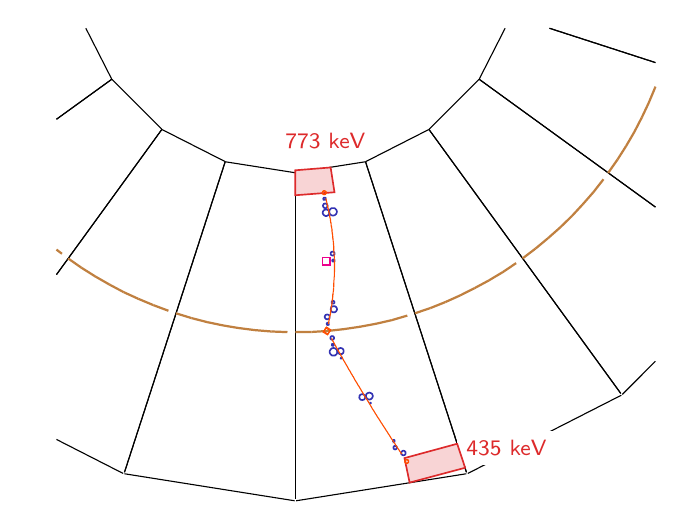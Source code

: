 \definecolor{blue}{RGB}{51,51,179}
\definecolor{red}{RGB}{221,42,43}
\definecolor{orange}{RGB}{192,128,64}

\begin{tikzpicture}[y=-1cm]
\sf
\draw[black] (5.419,18.919) -- (5.091,18.275) -- cycle;
\draw[black] (6.056,19.558) -- (5.423,18.925) -- cycle;
\draw[black] (5.423,18.921) -- (4.718,19.431);
\draw[black] (5.423,18.921) -- (4.718,19.431);
\draw[black] (6.858,19.967) -- (6.06,19.562) -- cycle;
\draw[black] (5.565,23.929) -- (4.718,23.497) -- cycle;
\draw[black] (6.058,19.558) -- (4.718,21.404);
\draw[black] (6.058,19.558) -- (4.718,21.404);
\draw[black] (7.749,20.11) -- (6.864,19.971) -- cycle;
\draw[black] (7.743,24.276) -- (5.582,23.933) -- cycle;
\draw[black] (6.862,19.967) -- (5.582,23.914);
\draw[black] (6.862,19.967) -- (5.582,23.914);
\draw[black] (8.64,19.971) -- (7.755,20.11) -- cycle;
\draw[black] (9.923,23.933) -- (7.762,24.276) -- cycle;
\draw[black] (7.751,20.108) -- (7.751,24.257);
\draw[black] (7.751,20.108) -- (7.751,24.257);
\draw[black] (9.445,19.562) -- (8.649,19.967) -- cycle;
\draw[black] (11.891,22.936) -- (9.942,23.929) -- cycle;
\draw[black] (8.642,19.967) -- (9.925,23.914);
\draw[black] (8.642,19.967) -- (9.925,23.914);
\draw[black] (10.084,18.925) -- (9.451,19.558) -- cycle;
\draw[black] (12.325,22.504) -- (11.904,22.926) -- cycle;
\draw[black] (9.447,19.558) -- (11.885,22.913);
\draw[black] (9.447,19.558) -- (11.885,22.913);
\draw[black] (10.416,18.275) -- (10.088,18.919) -- cycle;
\draw[black] (10.084,18.921) -- (12.325,20.546);
\draw[black] (10.084,18.921) -- (12.325,20.546);
\draw[black] (10.979,18.275) -- (12.325,18.711);
\draw[black] (10.979,18.275) -- (12.325,18.711);
%% source
\draw[orange,thick] (4.788,21.139) -- (4.718,21.086) -- cycle;
\draw[orange,thick] (5.036,21.317) -- (4.866,21.198) -- (5.036,21.317) -- (4.866,21.198);
\draw[orange,thick] (5.211,21.427) -- (5.036,21.317) -- cycle;
\draw[orange,thick] (5.389,21.529) -- (5.211,21.427) -- (5.389,21.529) -- (5.211,21.427);
\draw[orange,thick] (5.571,21.626) -- (5.389,21.529) -- cycle;
\draw[orange,thick] (5.757,21.711) -- (5.571,21.626) -- (5.757,21.711) -- (5.571,21.626);
\draw[orange,thick] (5.948,21.791) -- (5.757,21.711) -- cycle;
\draw[orange,thick] (6.14,21.863) -- (5.948,21.791) -- (6.14,21.863) -- (5.948,21.791);
\draw[orange,thick] (6.433,21.956) -- (6.236,21.895) -- cycle;
\draw[orange,thick] (6.632,22.007) -- (6.433,21.956) -- (6.632,22.007) -- (6.433,21.956);
\draw[orange,thick] (6.833,22.049) -- (6.632,22.007) -- cycle;
\draw[orange,thick] (7.036,22.083) -- (6.833,22.049) -- (7.036,22.083) -- (6.833,22.049);
\draw[orange,thick] (7.241,22.109) -- (7.038,22.083) -- cycle;
\draw[orange,thick] (7.446,22.126) -- (7.241,22.109) -- (7.446,22.126) -- (7.241,22.109);
\draw[orange,thick] (7.652,22.134) -- (7.446,22.126) -- cycle;
\draw[orange,thick] (7.959,22.132) -- (7.751,22.134) -- (7.959,22.132) -- (7.751,22.134);
\draw[orange,thick] (8.164,22.119) -- (7.959,22.132) -- cycle;
\draw[orange,thick] (8.369,22.096) -- (8.164,22.119) -- (8.369,22.096) -- (8.164,22.119);
\draw[orange,thick] (8.572,22.066) -- (8.369,22.096) -- cycle;
\draw[orange,thick] (8.776,22.028) -- (8.572,22.066) -- (8.776,22.028) -- (8.572,22.066);
\draw[orange,thick] (8.977,21.982) -- (8.776,22.028) -- cycle;
\draw[orange,thick] (9.174,21.924) -- (8.977,21.982) -- (9.174,21.924) -- (8.977,21.982);
\draw[orange,thick] (9.466,21.829) -- (9.271,21.895) -- cycle;
\draw[orange,thick] (9.656,21.753) -- (9.466,21.829) -- (9.656,21.753) -- (9.466,21.829);
\draw[orange,thick] (9.845,21.668) -- (9.656,21.753) -- cycle;
\draw[orange,thick] (10.029,21.575) -- (9.845,21.668) -- (10.029,21.575) -- (9.845,21.668);
\draw[orange,thick] (10.209,21.478) -- (10.029,21.575) -- cycle;
\draw[orange,thick] (10.386,21.372) -- (10.209,21.478) -- (10.386,21.372) -- (10.209,21.478);
\draw[orange,thick] (10.556,21.258) -- (10.386,21.372) -- cycle;
\draw[orange,thick] (10.801,21.074) -- (10.638,21.198) -- (10.801,21.074) -- (10.638,21.198);
\draw[orange,thick] (10.96,20.942) -- (10.801,21.074) -- cycle;
\draw[orange,thick] (11.115,20.805) -- (10.96,20.942) -- (11.115,20.805) -- (10.96,20.942);
\draw[orange,thick] (11.263,20.661) -- (11.115,20.805) -- cycle;
\draw[orange,thick] (11.402,20.511) -- (11.263,20.661) -- (11.402,20.511) -- (11.263,20.661);
\draw[orange,thick] (11.538,20.356) -- (11.402,20.511) -- cycle;
\draw[orange,thick] (11.665,20.193) -- (11.538,20.356) -- (11.665,20.193) -- (11.538,20.356);
\draw[orange,thick] (11.843,19.943) -- (11.724,20.113) -- cycle;
\draw[orange,thick] (11.953,19.77) -- (11.843,19.943) -- (11.953,19.77) -- (11.843,19.943);
\draw[orange,thick] (12.057,19.592) -- (11.953,19.77) -- cycle;
\draw[orange,thick] (12.152,19.408) -- (12.057,19.592) -- (12.152,19.408) -- (12.057,19.592);
\draw[orange,thick] (12.239,19.224) -- (12.152,19.408) -- cycle;
\draw[orange,thick] (12.319,19.033) -- (12.239,19.224) -- (12.319,19.033) -- (12.239,19.224);
\draw[orange,thick] (12.325,19.016) -- (12.319,19.033) -- cycle;

\draw[semithick,blue] (8.64,22.962) -- (8.638,22.953) -- (8.636,22.947) -- (8.634,22.94) -- (8.63,22.936) -- (8.625,22.93) -- (8.621,22.928) -- (8.615,22.926) -- (8.608,22.924) -- (8.6,22.921) -- (8.596,22.924) -- (8.587,22.926) -- (8.583,22.928) -- (8.577,22.93) -- (8.572,22.936) -- (8.568,22.94) -- (8.566,22.947) -- (8.566,22.953) -- (8.564,22.962) -- (8.566,22.966) -- (8.566,22.972) -- (8.568,22.979) -- (8.572,22.983) -- (8.577,22.989) -- (8.583,22.993) -- (8.587,22.995) -- (8.596,22.995) -- (8.6,22.998) -- (8.608,22.995) -- (8.615,22.995) -- (8.621,22.993) -- (8.625,22.989) -- (8.63,22.983) -- (8.634,22.979) -- (8.636,22.972) -- (8.638,22.966) -- cycle;
\draw[semithick,blue] (8.735,22.947) -- (8.735,22.938) -- (8.731,22.93) -- (8.729,22.924) -- (8.725,22.917) -- (8.719,22.913) -- (8.714,22.909) -- (8.706,22.907) -- (8.7,22.904) -- (8.691,22.902) -- (8.683,22.904) -- (8.676,22.907) -- (8.67,22.909) -- (8.664,22.913) -- (8.659,22.917) -- (8.653,22.924) -- (8.651,22.93) -- (8.649,22.938) -- (8.649,22.947) -- (8.649,22.953) -- (8.651,22.962) -- (8.653,22.968) -- (8.659,22.972) -- (8.664,22.979) -- (8.67,22.983) -- (8.676,22.987) -- (8.683,22.989) -- (8.691,22.989) -- (8.7,22.989) -- (8.706,22.987) -- (8.714,22.983) -- (8.719,22.979) -- (8.725,22.972) -- (8.729,22.968) -- (8.731,22.962) -- (8.735,22.953) -- cycle;
\draw[semithick,blue] (8.71,23.034) -- (8.71,23.031) -- (8.708,23.029) -- (8.706,23.029) -- (8.704,23.029) -- (8.704,23.029) -- (8.704,23.031) -- (8.702,23.031) -- (8.702,23.034) -- (8.702,23.034) -- (8.702,23.036) -- (8.704,23.036) -- (8.704,23.038) -- (8.704,23.038) -- (8.706,23.038) -- (8.708,23.038) -- (8.708,23.036) -- (8.71,23.036) -- (8.71,23.034) -- cycle;
\draw[semithick,blue] (8.136,20.441) -- (8.136,20.439) -- (8.134,20.436) -- (8.134,20.434) -- (8.134,20.43) -- (8.132,20.43) -- (8.13,20.428) -- (8.126,20.428);
\draw[semithick,blue] (8.126,20.428) -- (8.124,20.426) -- (8.122,20.426) -- (8.12,20.426) -- (8.115,20.428) -- (8.113,20.428) -- (8.111,20.43) -- (8.111,20.43) -- (8.109,20.434) -- (8.109,20.436) -- (8.107,20.439) -- (8.107,20.441) -- (8.107,20.443) -- (8.109,20.447) -- (8.109,20.449) -- (8.111,20.451) -- (8.111,20.453) -- (8.113,20.453) -- (8.115,20.455) -- (8.12,20.455) -- (8.122,20.455) -- (8.124,20.455) -- (8.126,20.455) -- (8.13,20.453) -- (8.132,20.453) -- (8.134,20.451) -- (8.134,20.449) -- (8.134,20.447) -- (8.136,20.443) -- (8.136,20.441);
\draw[semithick,blue] (8.16,20.53) -- (8.16,20.525) -- (8.158,20.519) -- (8.156,20.517) -- (8.153,20.511) -- (8.151,20.506) -- (8.145,20.506) -- (8.143,20.502) -- (8.136,20.502) -- (8.132,20.5) -- (8.126,20.502) -- (8.122,20.502) -- (8.117,20.506) -- (8.113,20.506) -- (8.111,20.511) -- (8.107,20.517) -- (8.105,20.519) -- (8.103,20.525) -- (8.103,20.53) -- (8.103,20.534) -- (8.105,20.538) -- (8.107,20.544) -- (8.111,20.546) -- (8.113,20.551) -- (8.117,20.555) -- (8.122,20.557) -- (8.126,20.559) -- (8.132,20.559) -- (8.136,20.559) -- (8.143,20.557) -- (8.145,20.555) -- (8.151,20.551) -- (8.153,20.546) -- (8.156,20.544) -- (8.158,20.538) -- (8.16,20.534) -- cycle;
\draw[semithick,blue] (8.249,21.755) -- (8.249,21.753) -- (8.247,21.749) -- (8.247,21.747) -- (8.244,21.745) -- (8.242,21.742) -- (8.24,21.74) -- (8.238,21.738) -- (8.234,21.738) -- (8.23,21.738) -- (8.227,21.738) -- (8.225,21.738) -- (8.221,21.74) -- (8.219,21.742) -- (8.217,21.745) -- (8.217,21.747) -- (8.215,21.749) -- (8.215,21.753) -- (8.215,21.755) -- (8.215,21.757) -- (8.215,21.761) -- (8.217,21.764) -- (8.217,21.766) -- (8.219,21.768) -- (8.221,21.77) -- (8.225,21.772) -- (8.227,21.772) -- (8.23,21.772) -- (8.234,21.772) -- (8.238,21.772) -- (8.24,21.77) -- (8.242,21.768) -- (8.244,21.766) -- (8.247,21.764) -- (8.247,21.761) -- (8.249,21.757);
\draw[semithick,blue] (8.249,21.757) -- (8.249,21.755);
\draw[semithick,blue] (8.183,20.618) -- (8.183,20.612) -- (8.181,20.604) -- (8.177,20.597) -- (8.175,20.591) -- (8.168,20.587) -- (8.164,20.58) -- (8.156,20.58) -- (8.149,20.576) -- (8.143,20.576) -- (8.134,20.576) -- (8.128,20.58) -- (8.122,20.58) -- (8.115,20.587) -- (8.111,20.591) -- (8.105,20.597) -- (8.103,20.604) -- (8.1,20.612) -- (8.1,20.618) -- (8.1,20.625) -- (8.103,20.633) -- (8.105,20.637) -- (8.111,20.644) -- (8.115,20.65) -- (8.122,20.652) -- (8.128,20.657) -- (8.134,20.659) -- (8.143,20.659) -- (8.149,20.659) -- (8.156,20.657) -- (8.164,20.652) -- (8.168,20.65) -- (8.175,20.644) -- (8.177,20.637) -- (8.181,20.633) -- (8.183,20.625) -- cycle;
\draw[semithick,blue] (8.28,20.606) -- (8.278,20.597) -- (8.276,20.589) -- (8.272,20.58) -- (8.268,20.576) -- (8.261,20.57) -- (8.255,20.563) -- (8.247,20.559) -- (8.24,20.559) -- (8.23,20.559) -- (8.221,20.559) -- (8.215,20.559) -- (8.206,20.563) -- (8.198,20.57) -- (8.194,20.576) -- (8.187,20.58) -- (8.185,20.589) -- (8.183,20.597) -- (8.183,20.606) -- (8.183,20.614) -- (8.185,20.623) -- (8.187,20.631) -- (8.194,20.637) -- (8.198,20.642) -- (8.206,20.648) -- (8.215,20.652) -- (8.221,20.652) -- (8.23,20.654) -- (8.24,20.652) -- (8.247,20.652) -- (8.255,20.648) -- (8.261,20.642) -- (8.268,20.637) -- (8.272,20.631) -- (8.276,20.623) -- (8.278,20.614) -- cycle;
\draw[semithick,blue] (8.251,21.137) -- (8.251,21.133) -- (8.249,21.129) -- (8.247,21.124) -- (8.244,21.12) -- (8.24,21.118) -- (8.238,21.116) -- (8.234,21.114) -- (8.23,21.114) -- (8.225,21.112) -- (8.221,21.114) -- (8.217,21.114) -- (8.213,21.116) -- (8.208,21.118) -- (8.206,21.12) -- (8.204,21.124) -- (8.202,21.129) -- (8.2,21.133) -- (8.2,21.137) -- (8.2,21.141) -- (8.202,21.145) -- (8.204,21.15) -- (8.206,21.152) -- (8.208,21.156) -- (8.213,21.158) -- (8.217,21.16);
\draw[semithick,blue] (8.217,21.16) -- (8.221,21.162) -- (8.225,21.162) -- (8.23,21.162) -- (8.234,21.16) -- (8.238,21.158) -- (8.24,21.156) -- (8.244,21.152) -- (8.247,21.15) -- (8.249,21.145) -- (8.251,21.141) -- (8.251,21.137);
\draw[semithick,blue] (8.251,21.224) -- (8.251,21.224) -- (8.251,21.222) -- (8.249,21.217) -- (8.247,21.215) -- (8.244,21.215) -- (8.242,21.213) -- (8.24,21.213) -- (8.24,21.211) -- (8.236,21.211) -- (8.234,21.211) -- (8.23,21.213) -- (8.227,21.213) -- (8.227,21.215) -- (8.225,21.215) -- (8.223,21.217) -- (8.223,21.222) -- (8.221,21.224) -- (8.221,21.224) -- (8.221,21.228) -- (8.223,21.23) -- (8.223,21.232) -- (8.225,21.234) -- (8.227,21.234) -- (8.227,21.237) -- (8.23,21.239) -- (8.234,21.239) -- (8.236,21.239) -- (8.24,21.239) -- (8.24,21.239) -- (8.242,21.237) -- (8.244,21.234) -- (8.247,21.234) -- (8.249,21.232) -- (8.251,21.23) -- (8.251,21.228) -- cycle;
\draw[semithick,blue] (8.28,21.844) -- (8.28,21.838) -- (8.278,21.829) -- (8.274,21.823) -- (8.27,21.816) -- (8.266,21.814) -- (8.259,21.808) -- (8.253,21.806) -- (8.247,21.806) -- (8.24,21.804) -- (8.234,21.806) -- (8.227,21.806) -- (8.219,21.808) -- (8.215,21.814) -- (8.208,21.816) -- (8.206,21.823) -- (8.204,21.829) -- (8.202,21.838) -- (8.2,21.844) -- (8.202,21.85) -- (8.204,21.857) -- (8.206,21.863) -- (8.208,21.869) -- (8.215,21.874) -- (8.219,21.878) -- (8.227,21.882) -- (8.234,21.882) -- (8.24,21.882) -- (8.247,21.882) -- (8.253,21.882) -- (8.259,21.878) -- (8.266,21.874) -- (8.27,21.869) -- (8.274,21.863) -- (8.278,21.857) -- (8.28,21.85) -- cycle;
\draw[semithick,blue] (9.011,23.514) -- (9.011,23.512) -- (9.011,23.51) -- (9.011,23.51) -- (9.011,23.508) -- (9.009,23.506) -- (9.006,23.506) -- (9.004,23.503) -- (9.002,23.503) -- (9.0,23.503) -- (9.0,23.503) -- (8.998,23.503) -- (8.998,23.506) -- (8.996,23.506) -- (8.994,23.508) -- (8.992,23.51);
\draw[semithick,blue] (8.992,23.51) -- (8.992,23.51) -- (8.992,23.512) -- (8.992,23.514) -- (8.992,23.516) -- (8.992,23.518) -- (8.992,23.52) -- (8.994,23.523) -- (8.996,23.523) -- (8.998,23.523) -- (9.0,23.523) -- (9.0,23.525) -- (9.002,23.523) -- (9.004,23.523) -- (9.006,23.523) -- (9.009,23.523) -- (9.011,23.523) -- (9.011,23.52) -- (9.011,23.518) -- (9.011,23.516) -- (9.011,23.514);
\draw[semithick,blue] (8.187,21.941) -- (8.187,21.935) -- (8.187,21.931) -- (8.183,21.924) -- (8.181,21.922) -- (8.177,21.916) -- (8.172,21.914) -- (8.166,21.912) -- (8.162,21.912) -- (8.156,21.91) -- (8.151,21.912) -- (8.145,21.912) -- (8.143,21.914) -- (8.136,21.916) -- (8.134,21.922) -- (8.13,21.924) -- (8.128,21.931) -- (8.126,21.935) -- (8.126,21.941) -- (8.126,21.946) -- (8.128,21.952) -- (8.13,21.956) -- (8.134,21.96) -- (8.136,21.965) -- (8.143,21.967) -- (8.145,21.969) -- (8.151,21.971) -- (8.156,21.971) -- (8.162,21.971) -- (8.166,21.969) -- (8.172,21.967) -- (8.177,21.965) -- (8.181,21.96) -- (8.183,21.956) -- (8.187,21.952) -- (8.187,21.946) -- cycle;
\draw[semithick,blue] (9.042,23.601) -- (9.042,23.597) -- (9.04,23.594) -- (9.038,23.59) -- (9.036,23.586) -- (9.034,23.586) -- (9.032,23.582) -- (9.028,23.58) -- (9.021,23.58) -- (9.019,23.58) -- (9.015,23.58) -- (9.011,23.58) -- (9.009,23.582) -- (9.004,23.586) -- (9.002,23.586) -- (9.0,23.59) -- (9.0,23.594) -- (8.998,23.597) -- (8.998,23.601) -- (8.998,23.605) -- (9.0,23.607) -- (9.0,23.611) -- (9.002,23.616) -- (9.004,23.618) -- (9.009,23.62) -- (9.011,23.622) -- (9.015,23.622) -- (9.019,23.624) -- (9.021,23.622) -- (9.028,23.622) -- (9.032,23.62) -- (9.034,23.618) -- (9.036,23.616) -- (9.038,23.611) -- (9.04,23.607) -- (9.042,23.605) -- cycle;
\draw[semithick,blue] (8.179,22.028) -- (8.177,22.026) -- (8.177,22.024) -- (8.177,22.022) -- (8.175,22.02) -- (8.175,22.018) -- (8.172,22.018);
\draw[semithick,blue] (8.172,22.018) -- (8.168,22.015) -- (8.166,22.015) -- (8.164,22.015) -- (8.162,22.015) -- (8.16,22.015) -- (8.158,22.018) -- (8.156,22.018) -- (8.153,22.02) -- (8.153,22.022) -- (8.151,22.024) -- (8.151,22.026) -- (8.151,22.028) -- (8.151,22.03) -- (8.151,22.032) -- (8.153,22.037) -- (8.153,22.039) -- (8.156,22.041) -- (8.158,22.041) -- (8.16,22.041) -- (8.162,22.043) -- (8.164,22.043) -- (8.166,22.043) -- (8.168,22.041) -- (8.172,22.041) -- (8.175,22.041) -- (8.175,22.039) -- (8.177,22.037) -- (8.177,22.032) -- (8.177,22.03) -- (8.179,22.028);
\draw[semithick,blue] (9.152,23.669) -- (9.152,23.664) -- (9.15,23.66) -- (9.15,23.656) -- (9.146,23.652) -- (9.142,23.65) -- (9.14,23.645) -- (9.136,23.643) -- (9.129,23.641) -- (9.125,23.641) -- (9.119,23.641) -- (9.116,23.643) -- (9.11,23.645) -- (9.106,23.65) -- (9.104,23.652) -- (9.1,23.656) -- (9.097,23.66) -- (9.097,23.664) -- (9.097,23.669) -- (9.097,23.675) -- (9.097,23.681) -- (9.1,23.683) -- (9.104,23.688) -- (9.106,23.692) -- (9.11,23.694) -- (9.116,23.696) -- (9.119,23.698) -- (9.125,23.698) -- (9.129,23.698) -- (9.136,23.696) -- (9.14,23.694) -- (9.142,23.692) -- (9.146,23.688) -- (9.15,23.683) -- (9.15,23.681) -- (9.152,23.675) -- cycle;
\draw[semithick,blue] (8.242,22.21) -- (8.242,22.204) -- (8.242,22.2) -- (8.24,22.197) -- (8.238,22.193) -- (8.236,22.189) -- (8.232,22.187) -- (8.227,22.187) -- (8.223,22.187) -- (8.219,22.185) -- (8.217,22.187) -- (8.213,22.187) -- (8.208,22.187) -- (8.206,22.189) -- (8.202,22.193) -- (8.2,22.197) -- (8.198,22.2) -- (8.198,22.204) -- (8.198,22.21) -- (8.198,22.212) -- (8.198,22.217) -- (8.2,22.221) -- (8.202,22.223) -- (8.206,22.227) -- (8.208,22.229) -- (8.213,22.229) -- (8.217,22.231) -- (8.219,22.231) -- (8.223,22.231) -- (8.227,22.229) -- (8.232,22.229) -- (8.236,22.227) -- (8.238,22.223) -- (8.24,22.221) -- (8.242,22.217);
\draw[semithick,blue] (8.242,22.217) -- (8.242,22.212) -- (8.242,22.21);
\draw[semithick,blue] (8.24,22.297) -- (8.24,22.293) -- (8.24,22.293) -- (8.24,22.291) -- (8.238,22.288) -- (8.236,22.286) -- (8.234,22.286) -- (8.232,22.284) -- (8.23,22.284) -- (8.227,22.284) -- (8.227,22.284) -- (8.225,22.284) -- (8.221,22.286) -- (8.219,22.286) -- (8.219,22.288) -- (8.217,22.291) -- (8.217,22.293) -- (8.217,22.293) -- (8.217,22.297) -- (8.217,22.299) -- (8.217,22.301) -- (8.217,22.303) -- (8.219,22.305) -- (8.219,22.305) -- (8.221,22.308) -- (8.225,22.308) -- (8.227,22.308) -- (8.227,22.308) -- (8.23,22.308) -- (8.232,22.308) -- (8.234,22.308) -- (8.236,22.305) -- (8.238,22.305) -- (8.24,22.303) -- (8.24,22.301) -- (8.24,22.299) -- cycle;
\draw[semithick,blue] (8.285,22.386) -- (8.285,22.377) -- (8.28,22.369) -- (8.278,22.36) -- (8.274,22.354) -- (8.268,22.348) -- (8.259,22.344) -- (8.253,22.339) -- (8.244,22.337) -- (8.238,22.335) -- (8.227,22.337) -- (8.219,22.339) -- (8.213,22.344) -- (8.206,22.348) -- (8.2,22.354) -- (8.196,22.36) -- (8.191,22.369) -- (8.187,22.377) -- (8.187,22.386) -- (8.187,22.392) -- (8.191,22.401) -- (8.196,22.409) -- (8.2,22.416) -- (8.206,22.422) -- (8.213,22.426) -- (8.219,22.432) -- (8.227,22.432) -- (8.238,22.432) -- (8.244,22.432) -- (8.253,22.432) -- (8.259,22.426) -- (8.268,22.422) -- (8.274,22.416) -- (8.278,22.409) -- (8.28,22.401) -- (8.285,22.392) -- cycle;
\draw[semithick,blue] (8.365,22.375) -- (8.365,22.369) -- (8.363,22.363) -- (8.361,22.356) -- (8.357,22.35) -- (8.352,22.346) -- (8.346,22.341) -- (8.34,22.339) -- (8.333,22.337) -- (8.327,22.335) -- (8.321,22.337) -- (8.312,22.339) -- (8.306,22.341) -- (8.302,22.346) -- (8.297,22.35) -- (8.293,22.356) -- (8.291,22.363) -- (8.289,22.369) -- (8.287,22.375) -- (8.289,22.382) -- (8.291,22.388) -- (8.293,22.396) -- (8.297,22.401) -- (8.302,22.405) -- (8.306,22.411);
\draw[semithick,blue] (8.306,22.411) -- (8.312,22.411) -- (8.321,22.413) -- (8.327,22.416) -- (8.333,22.413) -- (8.34,22.411) -- (8.346,22.411) -- (8.352,22.405) -- (8.357,22.401) -- (8.361,22.396) -- (8.363,22.388) -- (8.365,22.382) -- (8.365,22.375);
\draw[semithick,blue] (8.344,22.464) -- (8.344,22.462) -- (8.344,22.46) -- (8.342,22.46) -- (8.342,22.458) -- (8.34,22.458) -- (8.338,22.458) -- (8.335,22.456) -- (8.333,22.458) -- (8.333,22.458) -- (8.331,22.46) -- (8.329,22.462) -- (8.329,22.464) -- (8.329,22.464) -- (8.329,22.466) -- (8.331,22.466) -- (8.331,22.468) -- (8.333,22.468) -- (8.333,22.471) -- (8.333,22.471) -- (8.335,22.471) -- (8.338,22.471) -- (8.34,22.471) -- (8.342,22.468) -- (8.344,22.466) -- (8.344,22.464) -- cycle;
\draw[semithick,magenta] (8.194,21.188) rectangle (8.098,21.283);

\path (7.5,19.8) node[text=red,anchor=base west] {\footnotesize{}773 keV};
\path (9.8,23.7) node[text=red,anchor=base west, fill=white] {\footnotesize{}435 keV};

\draw[semithick,red, fill=red!20] (7.751,20.079) -- (8.2,20.043) -- (8.249,20.358) -- (7.751,20.396) -- cycle;
\draw[semithick,red, fill=red!20] (9.138,23.734) -- (9.807,23.552) -- (9.908,23.857) -- (9.203,24.045) -- cycle;
\definecolor{penColor}{rgb}{1,0.302,0}
\draw[penColor] (8.211,22.214) -- (8.219,22.229) -- (8.227,22.246) -- (8.238,22.263) -- (8.247,22.28) -- (8.255,22.295) -- (8.266,22.314) -- (8.274,22.329) -- (8.283,22.346) -- (8.293,22.363) -- (8.302,22.38) -- (8.312,22.394) -- (8.321,22.411) -- (8.329,22.428) -- (8.338,22.443) -- (8.348,22.46) -- (8.357,22.477) -- (8.365,22.494) -- (8.376,22.509) -- (8.386,22.528) -- (8.395,22.543) -- (8.403,22.557) -- (8.414,22.574) -- (8.422,22.591) -- (8.431,22.608) -- (8.441,22.623) -- (8.452,22.64) -- (8.46,22.657) -- (8.471,22.674) -- (8.479,22.689) -- (8.49,22.705) -- (8.498,22.72) -- (8.507,22.739) -- (8.517,22.754) -- (8.526,22.769) -- (8.537,22.786) -- (8.545,22.803) -- (8.558,22.82) -- (8.566,22.835) -- (8.577,22.852) -- (8.585,22.866) -- (8.594,22.883) -- (8.604,22.898) -- (8.615,22.917) -- (8.623,22.932) -- (8.634,22.949) -- (8.642,22.964) -- (8.653,22.981) -- (8.664,22.995) -- (8.674,23.012) -- (8.683,23.027) -- (8.693,23.044) -- (8.704,23.061) -- (8.712,23.076) -- (8.723,23.093) -- (8.731,23.11) -- (8.742,23.125) -- (8.752,23.139) -- (8.761,23.156) -- (8.771,23.173) -- (8.782,23.188) -- (8.791,23.205) -- (8.801,23.22) -- (8.812,23.235) -- (8.822,23.252) -- (8.833,23.269) -- (8.841,23.283) -- (8.852,23.298) -- (8.862,23.315) -- (8.873,23.332) -- (8.884,23.347) -- (8.894,23.364) -- (8.903,23.379) -- (8.913,23.393) -- (8.924,23.41) -- (8.934,23.427) -- (8.945,23.442) -- (8.954,23.457) -- (8.964,23.474) -- (8.975,23.491) -- (8.985,23.506) -- (8.996,23.523) -- (9.006,23.537) -- (9.017,23.552) -- (9.025,23.567) -- (9.036,23.584) -- (9.047,23.599) -- (9.057,23.616) -- (9.068,23.63) -- (9.078,23.647) -- (9.089,23.662) -- (9.1,23.679) -- (9.104,23.683);
\draw[penColor] (8.147,22.07) -- (8.2,22.104) -- (8.166,22.159) -- (8.113,22.126) -- (8.147,22.07) -- (8.2,22.104) -- (8.166,22.159) -- (8.113,22.126) -- cycle;
\draw[penColor] (9.188,23.777) -- (9.188,23.772);
\draw[penColor] (9.188,23.772) -- (9.186,23.768) -- (9.186,23.764) -- (9.182,23.762) -- (9.18,23.76) -- (9.178,23.757) -- (9.174,23.755) -- (9.169,23.755) -- (9.167,23.755) -- (9.161,23.755) -- (9.159,23.755) -- (9.155,23.757) -- (9.152,23.76) -- (9.15,23.762) -- (9.148,23.764) -- (9.146,23.768) -- (9.144,23.772) -- (9.144,23.777) -- (9.144,23.781) -- (9.146,23.785) -- (9.148,23.787) -- (9.15,23.791) -- (9.152,23.793) -- (9.155,23.796) -- (9.159,23.798) -- (9.161,23.798) -- (9.167,23.798) -- (9.169,23.798) -- (9.174,23.798) -- (9.178,23.796) -- (9.18,23.793) -- (9.182,23.791) -- (9.186,23.787) -- (9.186,23.785) -- (9.188,23.781) -- (9.188,23.777);
\draw[penColor] (9.191,23.777) -- (9.191,23.772) -- (9.191,23.768) -- (9.188,23.764) -- (9.184,23.762) -- (9.182,23.757) -- (9.18,23.755) -- (9.174,23.755) -- (9.169,23.753) -- (9.167,23.753) -- (9.161,23.753) -- (9.159,23.755) -- (9.155,23.755) -- (9.15,23.757) -- (9.148,23.762) -- (9.146,23.764) -- (9.144,23.768) -- (9.142,23.772) -- (9.142,23.777) -- (9.142,23.781) -- (9.144,23.785) -- (9.146,23.787) -- (9.148,23.791) -- (9.15,23.796) -- (9.155,23.798) -- (9.159,23.8) -- (9.161,23.8) -- (9.167,23.8) -- (9.169,23.8) -- (9.174,23.8) -- (9.18,23.798) -- (9.182,23.796) -- (9.184,23.791) -- (9.188,23.787) -- (9.191,23.785) -- (9.191,23.781) -- cycle;
\draw[penColor] (8.17,22.03) -- (8.172,22.028) -- (8.172,22.024) -- (8.175,22.02) -- (8.175,22.018) -- (8.175,22.013) -- (8.175,22.009) -- (8.175,22.007) -- (8.177,22.003) -- (8.177,21.999) -- (8.177,21.996) -- (8.179,21.992) -- (8.179,21.988) -- (8.181,21.986) -- (8.181,21.982) -- (8.181,21.977) -- (8.183,21.975) -- (8.183,21.973) -- (8.183,21.969) -- (8.185,21.965) -- (8.185,21.963) -- (8.187,21.958) -- (8.187,21.956) -- (8.187,21.952) -- (8.187,21.948) -- (8.187,21.946) -- (8.187,21.941) -- (8.189,21.937) -- (8.189,21.935) -- (8.189,21.931) -- (8.191,21.927) -- (8.191,21.922);
\draw[penColor] (8.191,21.922) -- (8.194,21.92) -- (8.194,21.916) -- (8.194,21.912) -- (8.196,21.912) -- (8.196,21.907) -- (8.196,21.903) -- (8.198,21.901) -- (8.198,21.897) -- (8.198,21.893) -- (8.198,21.891) -- (8.198,21.886) -- (8.198,21.882) -- (8.2,21.88) -- (8.2,21.876) -- (8.2,21.872) -- (8.202,21.869) -- (8.202,21.865) -- (8.202,21.861) -- (8.204,21.859) -- (8.204,21.855) -- (8.204,21.85) -- (8.204,21.848) -- (8.206,21.844) -- (8.206,21.84) -- (8.206,21.84) -- (8.206,21.836) -- (8.206,21.831) -- (8.206,21.829) -- (8.208,21.825) -- (8.208,21.821) -- (8.208,21.816) -- (8.208,21.814) -- (8.211,21.81) -- (8.211,21.806) -- (8.211,21.804) -- (8.213,21.8) -- (8.213,21.797) -- (8.213,21.793) -- (8.213,21.789) -- (8.215,21.787) -- (8.215,21.783) -- (8.215,21.778) -- (8.217,21.776) -- (8.217,21.772) -- (8.217,21.768) -- (8.217,21.764) -- (8.217,21.761) -- (8.217,21.757) -- (8.217,21.755) -- (8.217,21.753) -- (8.219,21.749) -- (8.219,21.745) -- (8.219,21.742) -- (8.219,21.738) -- (8.221,21.734) -- (8.221,21.732) -- (8.221,21.728) -- (8.221,21.723) -- (8.223,21.721) -- (8.223,21.717) -- (8.223,21.713) -- (8.223,21.711) -- (8.225,21.706) -- (8.225,21.702) -- (8.225,21.7) -- (8.225,21.696) -- (8.225,21.692) -- (8.227,21.689) -- (8.227,21.685) -- (8.227,21.681) -- (8.227,21.679) -- (8.227,21.675) -- (8.227,21.67) -- (8.227,21.668) -- (8.227,21.664) -- (8.227,21.66) -- (8.23,21.658) -- (8.23,21.654) -- (8.23,21.651) -- (8.23,21.647) -- (8.23,21.645) -- (8.232,21.641) -- (8.232,21.639) -- (8.232,21.634) -- (8.232,21.63) -- (8.232,21.628) -- (8.232,21.624) -- (8.234,21.62) -- (8.234,21.618) -- (8.234,21.613) -- (8.234,21.609) -- (8.234,21.605) -- (8.236,21.603) -- (8.236,21.598) -- (8.236,21.594) -- (8.236,21.592) -- (8.236,21.588) -- (8.236,21.586) -- (8.238,21.582) -- (8.238,21.577) -- (8.238,21.575) -- (8.238,21.571) -- (8.238,21.567) -- (8.238,21.565);
\draw[penColor] (8.238,21.565) -- (8.238,21.56) -- (8.24,21.556) -- (8.24,21.552) -- (8.24,21.55) -- (8.24,21.546) -- (8.24,21.541) -- (8.24,21.539) -- (8.24,21.535) -- (8.24,21.533) -- (8.24,21.529) -- (8.24,21.524) -- (8.24,21.522) -- (8.24,21.52) -- (8.24,21.516) -- (8.24,21.512) -- (8.24,21.51) -- (8.242,21.505) -- (8.242,21.501) -- (8.242,21.499) -- (8.242,21.495) -- (8.242,21.491) -- (8.242,21.488) -- (8.242,21.484) -- (8.242,21.48) -- (8.242,21.478) -- (8.242,21.474) -- (8.244,21.469) -- (8.244,21.467) -- (8.244,21.463) -- (8.244,21.459) -- (8.244,21.457) -- (8.244,21.452) -- (8.244,21.448) -- (8.244,21.446) -- (8.244,21.442) -- (8.244,21.438) -- (8.244,21.435) -- (8.247,21.431) -- (8.247,21.427) -- (8.247,21.425) -- (8.247,21.421) -- (8.247,21.416) -- (8.247,21.414) -- (8.247,21.41) -- (8.247,21.406) -- (8.247,21.404) -- (8.247,21.399) -- (8.247,21.395) -- (8.247,21.393) -- (8.247,21.389) -- (8.247,21.385) -- (8.247,21.383) -- (8.247,21.378) -- (8.247,21.374) -- (8.247,21.372) -- (8.249,21.368) -- (8.249,21.366) -- (8.249,21.364) -- (8.249,21.359) -- (8.249,21.355) -- (8.249,21.353) -- (8.249,21.349) -- (8.249,21.344) -- (8.249,21.34) -- (8.249,21.338) -- (8.249,21.334) -- (8.249,21.33) -- (8.249,21.328) -- (8.249,21.323) -- (8.249,21.321) -- (8.249,21.317) -- (8.249,21.313) -- (8.249,21.311) -- (8.249,21.306) -- (8.249,21.302) -- (8.249,21.3) -- (8.249,21.296) -- (8.249,21.292) -- (8.249,21.287) -- (8.249,21.285) -- (8.249,21.281) -- (8.249,21.277) -- (8.249,21.275) -- (8.249,21.27) -- (8.249,21.268) -- (8.249,21.264) -- (8.249,21.26) -- (8.249,21.258) -- (8.249,21.253) -- (8.249,21.249) -- (8.249,21.247) -- (8.249,21.243) -- (8.249,21.239) -- (8.249,21.234) -- (8.247,21.232) -- (8.247,21.228) -- (8.247,21.224) -- (8.247,21.222) -- (8.247,21.217) -- (8.247,21.215) -- (8.247,21.211) -- (8.247,21.207) -- (8.247,21.205) -- (8.247,21.201);
\draw[penColor] (8.247,21.201) -- (8.247,21.198) -- (8.247,21.194) -- (8.247,21.192) -- (8.247,21.188) -- (8.247,21.184) -- (8.247,21.181) -- (8.247,21.177) -- (8.247,21.173) -- (8.244,21.171) -- (8.244,21.167) -- (8.244,21.162) -- (8.244,21.16) -- (8.244,21.156) -- (8.244,21.152) -- (8.244,21.15) -- (8.244,21.145) -- (8.244,21.141) -- (8.244,21.139) -- (8.244,21.135) -- (8.244,21.131) -- (8.242,21.129) -- (8.242,21.124) -- (8.242,21.12) -- (8.242,21.118) -- (8.242,21.114) -- (8.242,21.11) -- (8.242,21.107) -- (8.242,21.103) -- (8.242,21.099) -- (8.24,21.097) -- (8.24,21.093) -- (8.24,21.088) -- (8.24,21.086) -- (8.24,21.082) -- (8.24,21.078) -- (8.24,21.076) -- (8.24,21.071) -- (8.24,21.067) -- (8.24,21.065) -- (8.24,21.061) -- (8.24,21.057) -- (8.24,21.054) -- (8.24,21.05) -- (8.24,21.046) -- (8.238,21.046) -- (8.238,21.042) -- (8.238,21.038) -- (8.238,21.035) -- (8.238,21.031) -- (8.238,21.027) -- (8.238,21.023) -- (8.236,21.021) -- (8.236,21.016) -- (8.236,21.012) -- (8.236,21.01) -- (8.236,21.006) -- (8.236,21.004) -- (8.234,20.999) -- (8.234,20.995) -- (8.234,20.993) -- (8.234,20.989) -- (8.234,20.985) -- (8.234,20.983) -- (8.232,20.978) -- (8.232,20.974) -- (8.232,20.97) -- (8.232,20.968) -- (8.232,20.963) -- (8.23,20.959) -- (8.23,20.957) -- (8.23,20.953) -- (8.23,20.951) -- (8.23,20.947) -- (8.227,20.942) -- (8.227,20.94) -- (8.227,20.936) -- (8.227,20.932) -- (8.227,20.93) -- (8.227,20.925) -- (8.227,20.923) -- (8.227,20.919) -- (8.227,20.917) -- (8.225,20.913) -- (8.225,20.908) -- (8.225,20.906) -- (8.225,20.902) -- (8.225,20.898) -- (8.223,20.896) -- (8.223,20.892) -- (8.223,20.887) -- (8.223,20.885) -- (8.221,20.881) -- (8.221,20.877) -- (8.221,20.875) -- (8.221,20.87) -- (8.219,20.866) -- (8.219,20.864) -- (8.219,20.86) -- (8.219,20.856) -- (8.217,20.853) -- (8.217,20.849) -- (8.217,20.845) -- (8.217,20.843) -- (8.217,20.839);
\draw[penColor] (8.217,20.839) -- (8.217,20.834) -- (8.217,20.832) -- (8.217,20.828) -- (8.215,20.826) -- (8.215,20.824) -- (8.215,20.82) -- (8.215,20.815) -- (8.213,20.811) -- (8.213,20.809) -- (8.213,20.805) -- (8.211,20.8) -- (8.211,20.798) -- (8.211,20.794) -- (8.211,20.792) -- (8.208,20.788) -- (8.208,20.784) -- (8.208,20.781) -- (8.206,20.777) -- (8.206,20.773) -- (8.206,20.771) -- (8.206,20.767) -- (8.206,20.762) -- (8.206,20.758) -- (8.206,20.756) -- (8.204,20.752) -- (8.204,20.748) -- (8.204,20.745) -- (8.202,20.743) -- (8.202,20.739) -- (8.202,20.737) -- (8.2,20.733) -- (8.2,20.729) -- (8.2,20.726) -- (8.198,20.722) -- (8.198,20.718) -- (8.198,20.716) -- (8.198,20.712) -- (8.198,20.707) -- (8.198,20.705) -- (8.196,20.701) -- (8.196,20.697) -- (8.196,20.695) -- (8.194,20.69) -- (8.194,20.686) -- (8.194,20.684) -- (8.191,20.68) -- (8.191,20.676) -- (8.191,20.676) -- (8.189,20.671) -- (8.189,20.667) -- (8.189,20.665) -- (8.187,20.661) -- (8.187,20.657) -- (8.187,20.652) -- (8.187,20.65) -- (8.187,20.646) -- (8.185,20.642) -- (8.185,20.64) -- (8.185,20.635) -- (8.183,20.633) -- (8.183,20.629) -- (8.181,20.625) -- (8.181,20.623) -- (8.181,20.618) -- (8.179,20.614) -- (8.179,20.612) -- (8.177,20.61) -- (8.177,20.606) -- (8.177,20.602) -- (8.175,20.599) -- (8.175,20.595) -- (8.175,20.591) -- (8.175,20.589) -- (8.175,20.585) -- (8.172,20.58) -- (8.172,20.578) -- (8.17,20.574) -- (8.17,20.57) -- (8.17,20.568) -- (8.168,20.563) -- (8.168,20.559) -- (8.166,20.559) -- (8.166,20.555) -- (8.164,20.551) -- (8.164,20.546) -- (8.164,20.544) -- (8.164,20.54) -- (8.164,20.536) -- (8.162,20.534) -- (8.162,20.53) -- (8.16,20.527) -- (8.16,20.523) -- (8.16,20.519) -- (8.158,20.517) -- (8.158,20.513) -- (8.156,20.508) -- (8.156,20.506) -- (8.153,20.504) -- (8.153,20.5) -- (8.153,20.496) -- (8.153,20.494) -- (8.153,20.489) -- (8.151,20.485) -- (8.151,20.483);
\draw[penColor] (8.151,20.483) -- (8.149,20.479) -- (8.149,20.475) -- (8.147,20.472) -- (8.147,20.468) -- (8.145,20.464) -- (8.145,20.464) -- (8.145,20.46) -- (8.145,20.455) -- (8.143,20.453) -- (8.143,20.449) -- (8.141,20.445) -- (8.141,20.441) -- (8.139,20.439) -- (8.139,20.436);
\draw[penColor] (8.139,22.081) -- (8.194,22.115) -- (8.16,22.168) -- (8.105,22.134) -- (8.139,22.081) -- (8.194,22.115) -- (8.16,22.168) -- (8.105,22.134) -- cycle;
\draw[penColor] (8.143,20.364) -- (8.141,20.358) -- (8.141,20.356) -- (8.139,20.352) -- (8.136,20.35) -- (8.134,20.348) -- (8.13,20.345) -- (8.126,20.343) -- (8.122,20.341) -- (8.12,20.341) -- (8.115,20.341) -- (8.111,20.343) -- (8.109,20.345) -- (8.105,20.348) -- (8.1,20.35) -- (8.1,20.352) -- (8.098,20.356) -- (8.098,20.358) -- (8.096,20.364) -- (8.098,20.369) -- (8.098,20.371) -- (8.1,20.375) -- (8.1,20.377) -- (8.105,20.379) -- (8.109,20.384) -- (8.111,20.384) -- (8.115,20.386) -- (8.12,20.386) -- (8.122,20.386) -- (8.126,20.384) -- (8.13,20.384) -- (8.134,20.379) -- (8.136,20.377) -- (8.139,20.375) -- (8.141,20.371) -- (8.141,20.369) -- cycle;
\draw[penColor] (8.145,20.364) -- (8.145,20.358) -- (8.143,20.356) -- (8.141,20.352) -- (8.139,20.348) -- (8.134,20.345) -- (8.132,20.343) -- (8.128,20.341) -- (8.122,20.339) -- (8.12,20.339) -- (8.115,20.339) -- (8.111,20.341) -- (8.107,20.343) -- (8.103,20.345) -- (8.1,20.348) -- (8.098,20.352) -- (8.096,20.356) -- (8.094,20.358) -- (8.094,20.364) -- (8.094,20.369) -- (8.096,20.371) -- (8.098,20.377) -- (8.1,20.379) -- (8.103,20.381) -- (8.107,20.386) -- (8.111,20.388) -- (8.115,20.388) -- (8.12,20.388) -- (8.122,20.388) -- (8.128,20.388) -- (8.132,20.386) -- (8.134,20.381) -- (8.139,20.379) -- (8.141,20.377) -- (8.143,20.371) -- (8.145,20.369) -- cycle;

%% \path (4.314,21.882) node[text=orange,anchor=base west] {\footnotesize{}$\beta\beta$ source};
%% \path (9.314,20.882) node[text=blue,anchor=base west,fill=white] {\footnotesize{}fils de la chambre};
%% \path (9.914,21.282) node[text=blue,anchor=base west,fill=white] {\footnotesize{}à dérive};
%% \path (9.514,21.982) node[text=red,anchor=base west] {\footnotesize{}scintillateurs};

%% \draw[blue,thick,->] (9.314,20.882) -- (8.314,20.582);
%% \draw[blue,thick,->] (9.314,20.882) -- (8.714,22.882);

%% \draw[red,thick,->] (9.514,21.982) -- (8.314,20.398);
%% \draw[red,thick,->] (9.514,21.982) -- (9.314,23.598);

\end{tikzpicture}%

%% Configure (x)emacs for this file ...
%% Local Variables:
%% mode: latex
%% End:
